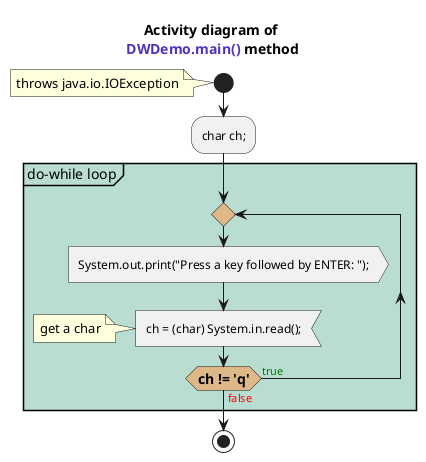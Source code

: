 @startuml
skinparam Activity {
    FontSize 12
    
    Diamond {
        LineColor yellow
        BackgroundColor burlywood
        FontSize 14
        FontStyle bold
    }
}

skinparam Partition {
    BorderColor<<invisible>> none
    FontColor<<invisible>> none
}
title Activity diagram of \n<font name=monospace><color #5132be>DWDemo.main()</color></font> method

start
note : throws java.io.IOException

:char ch;;

partition #b9ddd0 do-while loop {
    repeat
        :System.out.print("Press a key followed by ENTER: ");; <<output>>
        :ch = (char) System.in.read();; <<input>>
        note : get a char
    repeat while (ch != 'q') is (<color:green>true) not (<color:red>false)
}

stop
@enduml